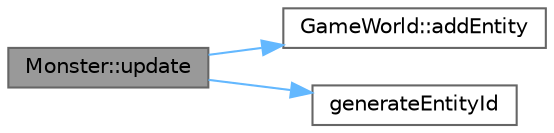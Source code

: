 digraph "Monster::update"
{
 // LATEX_PDF_SIZE
  bgcolor="transparent";
  edge [fontname=Helvetica,fontsize=10,labelfontname=Helvetica,labelfontsize=10];
  node [fontname=Helvetica,fontsize=10,shape=box,height=0.2,width=0.4];
  rankdir="LR";
  Node1 [id="Node000001",label="Monster::update",height=0.2,width=0.4,color="gray40", fillcolor="grey60", style="filled", fontcolor="black",tooltip="Updates the monster's state."];
  Node1 -> Node2 [id="edge1_Node000001_Node000002",color="steelblue1",style="solid",tooltip=" "];
  Node2 [id="Node000002",label="GameWorld::addEntity",height=0.2,width=0.4,color="grey40", fillcolor="white", style="filled",URL="$classGameWorld.html#a58594b7017d8599f345e49a9dd7d68aa",tooltip="Adds an entity to the game world."];
  Node1 -> Node3 [id="edge2_Node000001_Node000003",color="steelblue1",style="solid",tooltip=" "];
  Node3 [id="Node000003",label="generateEntityId",height=0.2,width=0.4,color="grey40", fillcolor="white", style="filled",URL="$Entity_8cpp.html#a8c9785fba545f4b4872dd587e33ef1d8",tooltip="Generates a unique entity ID."];
}
